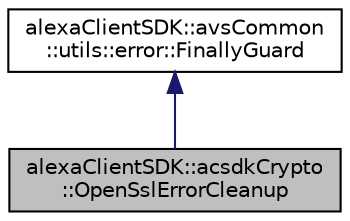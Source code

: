 digraph "alexaClientSDK::acsdkCrypto::OpenSslErrorCleanup"
{
 // LATEX_PDF_SIZE
  edge [fontname="Helvetica",fontsize="10",labelfontname="Helvetica",labelfontsize="10"];
  node [fontname="Helvetica",fontsize="10",shape=record];
  Node1 [label="alexaClientSDK::acsdkCrypto\l::OpenSslErrorCleanup",height=0.2,width=0.4,color="black", fillcolor="grey75", style="filled", fontcolor="black",tooltip="Helper class for handling OpenSSL errors."];
  Node2 -> Node1 [dir="back",color="midnightblue",fontsize="10",style="solid",fontname="Helvetica"];
  Node2 [label="alexaClientSDK::avsCommon\l::utils::error::FinallyGuard",height=0.2,width=0.4,color="black", fillcolor="white", style="filled",URL="$classalexa_client_s_d_k_1_1avs_common_1_1utils_1_1error_1_1_finally_guard.html",tooltip=" "];
}
